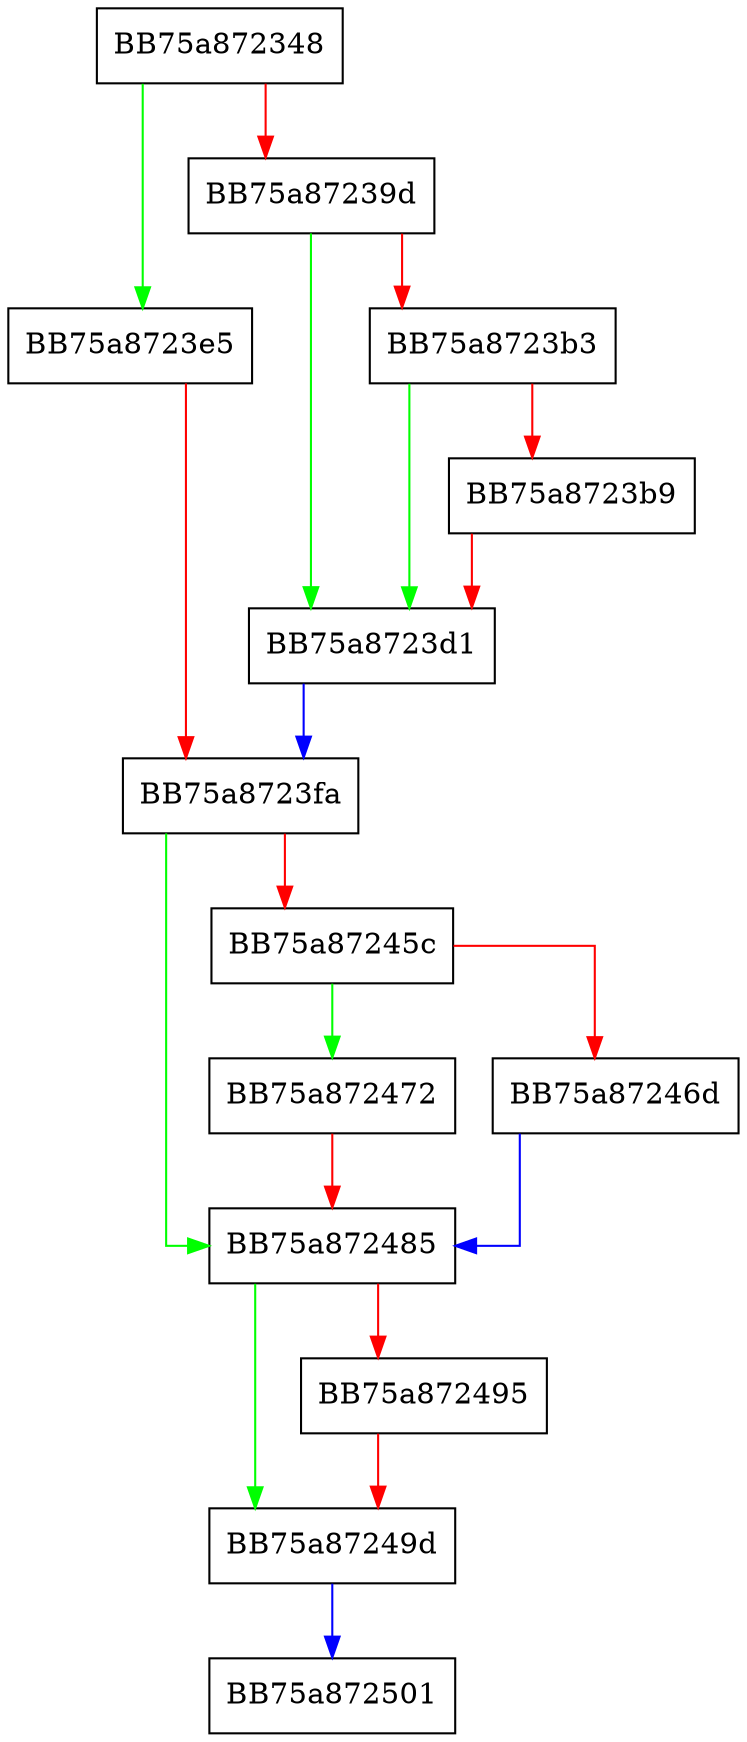 digraph ThrottleBmSequentialReadNotification {
  node [shape="box"];
  graph [splines=ortho];
  BB75a872348 -> BB75a8723e5 [color="green"];
  BB75a872348 -> BB75a87239d [color="red"];
  BB75a87239d -> BB75a8723d1 [color="green"];
  BB75a87239d -> BB75a8723b3 [color="red"];
  BB75a8723b3 -> BB75a8723d1 [color="green"];
  BB75a8723b3 -> BB75a8723b9 [color="red"];
  BB75a8723b9 -> BB75a8723d1 [color="red"];
  BB75a8723d1 -> BB75a8723fa [color="blue"];
  BB75a8723e5 -> BB75a8723fa [color="red"];
  BB75a8723fa -> BB75a872485 [color="green"];
  BB75a8723fa -> BB75a87245c [color="red"];
  BB75a87245c -> BB75a872472 [color="green"];
  BB75a87245c -> BB75a87246d [color="red"];
  BB75a87246d -> BB75a872485 [color="blue"];
  BB75a872472 -> BB75a872485 [color="red"];
  BB75a872485 -> BB75a87249d [color="green"];
  BB75a872485 -> BB75a872495 [color="red"];
  BB75a872495 -> BB75a87249d [color="red"];
  BB75a87249d -> BB75a872501 [color="blue"];
}